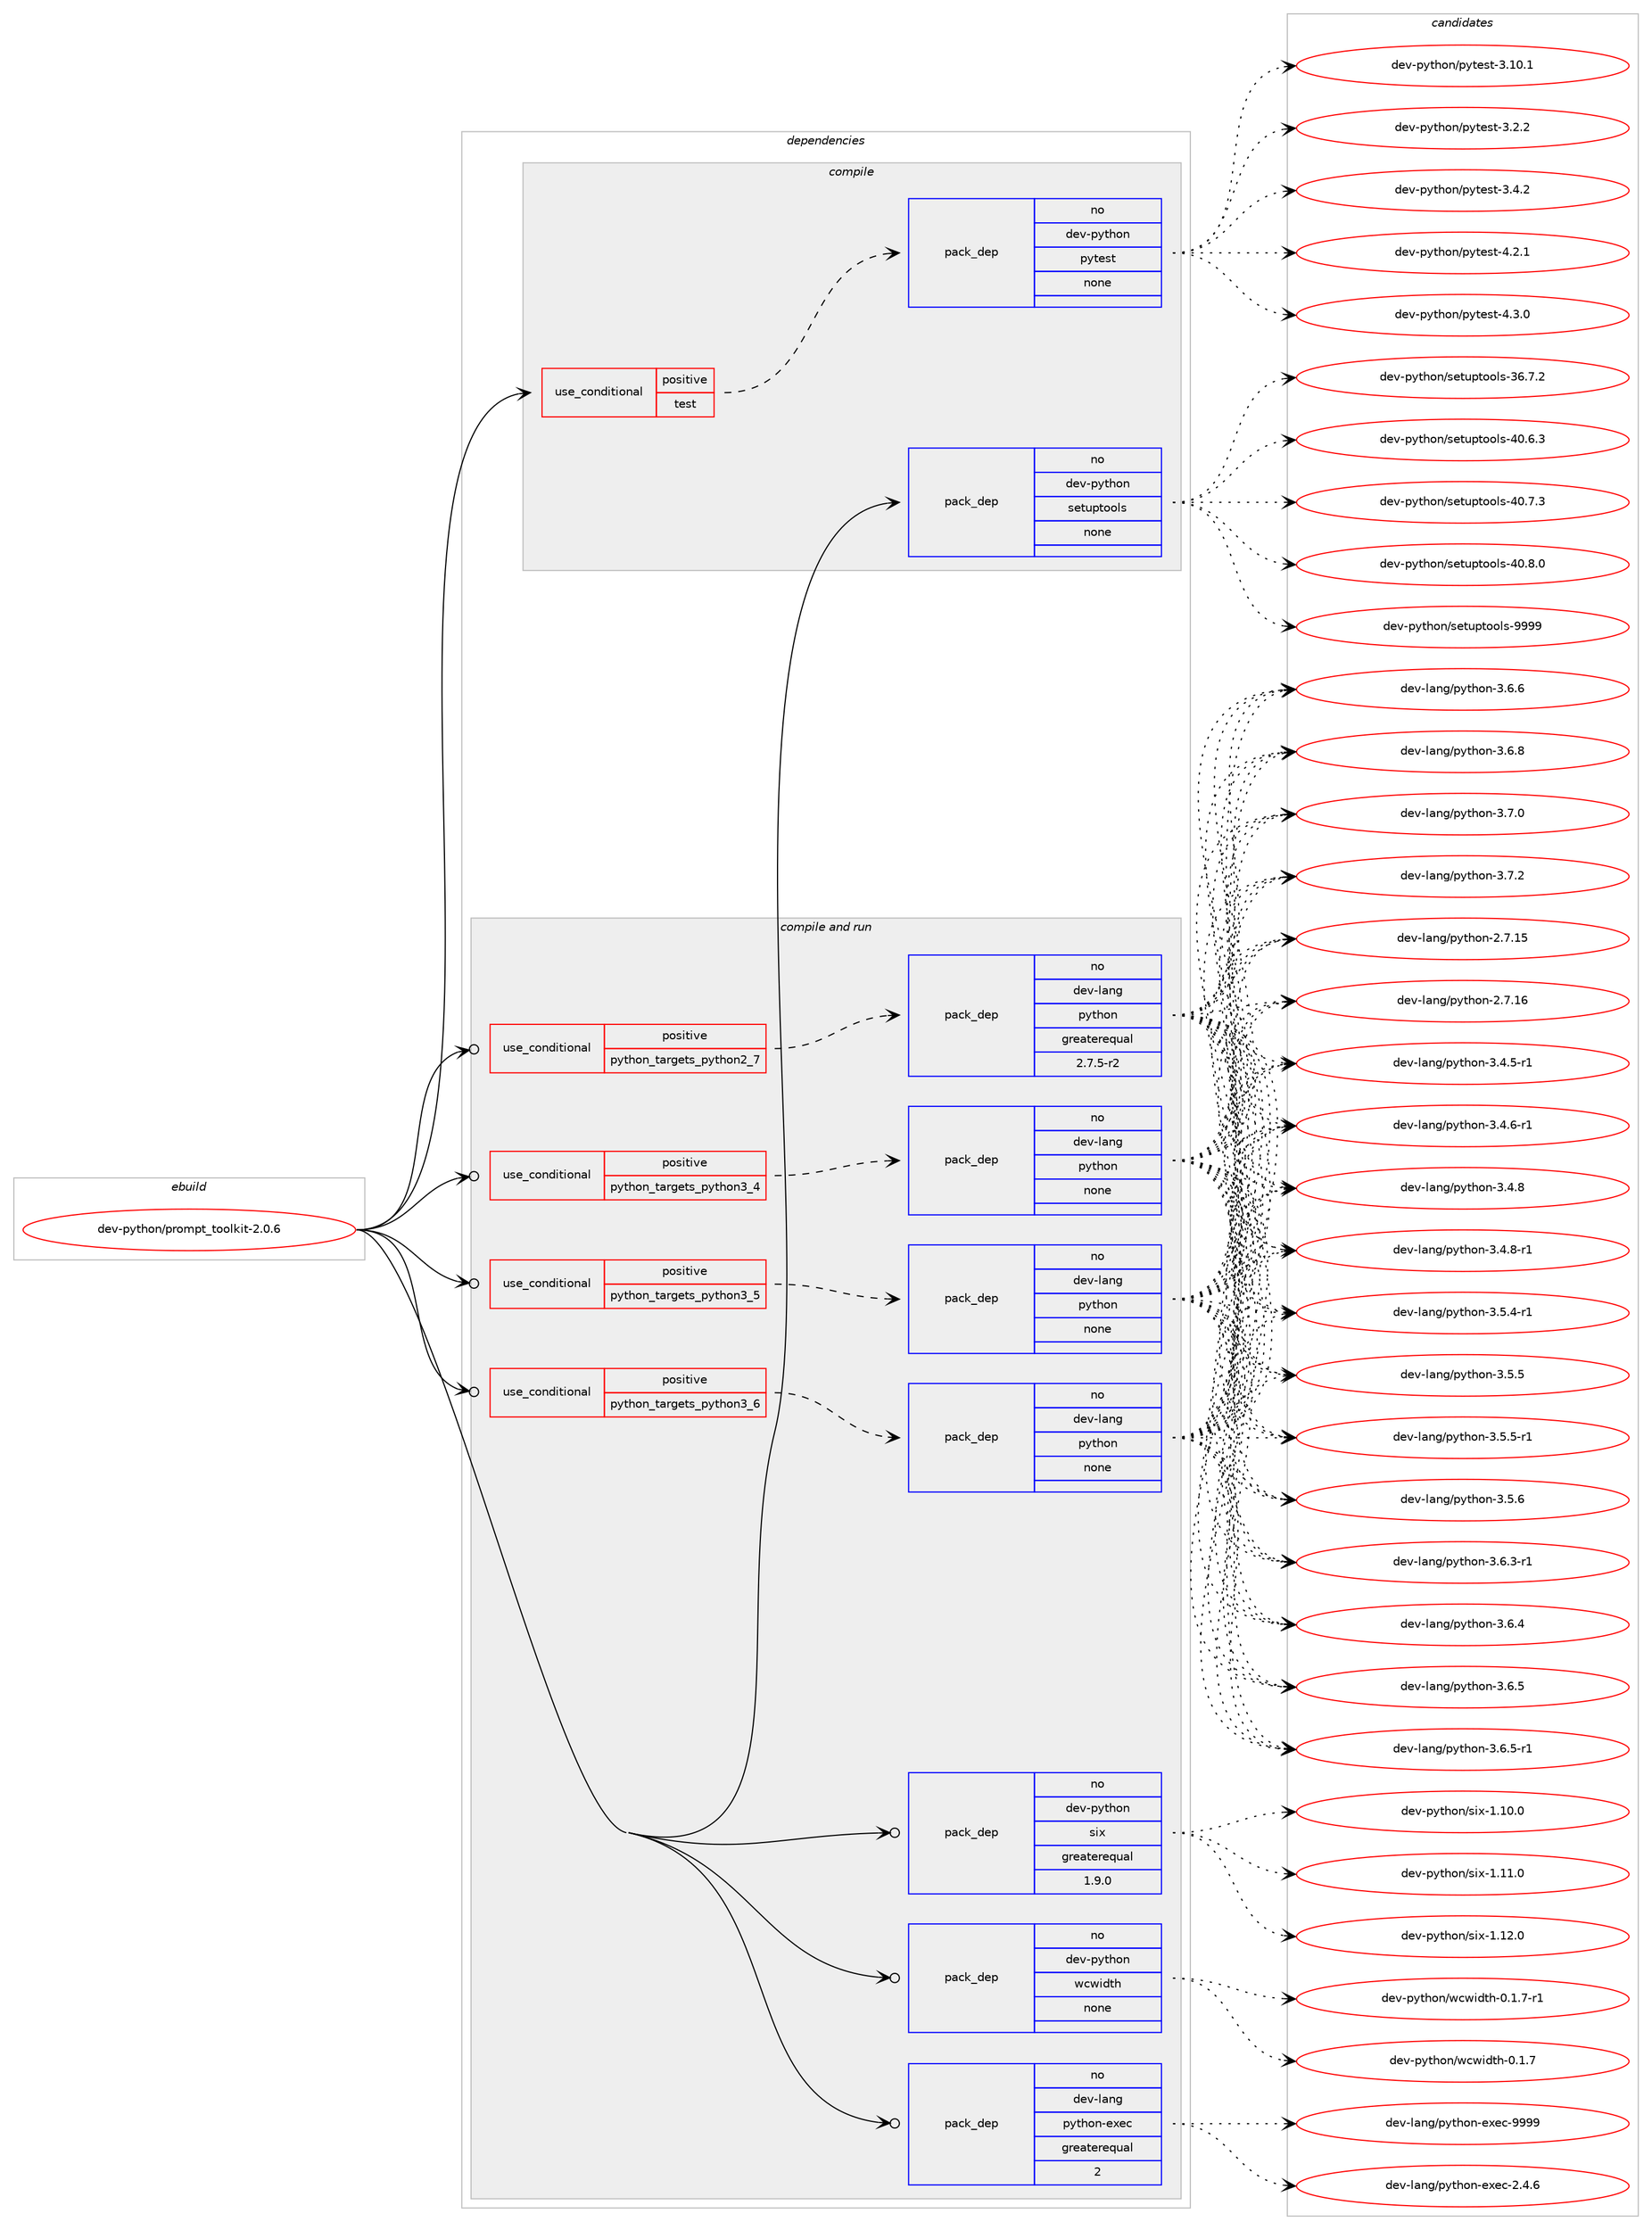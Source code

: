 digraph prolog {

# *************
# Graph options
# *************

newrank=true;
concentrate=true;
compound=true;
graph [rankdir=LR,fontname=Helvetica,fontsize=10,ranksep=1.5];#, ranksep=2.5, nodesep=0.2];
edge  [arrowhead=vee];
node  [fontname=Helvetica,fontsize=10];

# **********
# The ebuild
# **********

subgraph cluster_leftcol {
color=gray;
rank=same;
label=<<i>ebuild</i>>;
id [label="dev-python/prompt_toolkit-2.0.6", color=red, width=4, href="../dev-python/prompt_toolkit-2.0.6.svg"];
}

# ****************
# The dependencies
# ****************

subgraph cluster_midcol {
color=gray;
label=<<i>dependencies</i>>;
subgraph cluster_compile {
fillcolor="#eeeeee";
style=filled;
label=<<i>compile</i>>;
subgraph cond379875 {
dependency1426662 [label=<<TABLE BORDER="0" CELLBORDER="1" CELLSPACING="0" CELLPADDING="4"><TR><TD ROWSPAN="3" CELLPADDING="10">use_conditional</TD></TR><TR><TD>positive</TD></TR><TR><TD>test</TD></TR></TABLE>>, shape=none, color=red];
subgraph pack1023473 {
dependency1426663 [label=<<TABLE BORDER="0" CELLBORDER="1" CELLSPACING="0" CELLPADDING="4" WIDTH="220"><TR><TD ROWSPAN="6" CELLPADDING="30">pack_dep</TD></TR><TR><TD WIDTH="110">no</TD></TR><TR><TD>dev-python</TD></TR><TR><TD>pytest</TD></TR><TR><TD>none</TD></TR><TR><TD></TD></TR></TABLE>>, shape=none, color=blue];
}
dependency1426662:e -> dependency1426663:w [weight=20,style="dashed",arrowhead="vee"];
}
id:e -> dependency1426662:w [weight=20,style="solid",arrowhead="vee"];
subgraph pack1023474 {
dependency1426664 [label=<<TABLE BORDER="0" CELLBORDER="1" CELLSPACING="0" CELLPADDING="4" WIDTH="220"><TR><TD ROWSPAN="6" CELLPADDING="30">pack_dep</TD></TR><TR><TD WIDTH="110">no</TD></TR><TR><TD>dev-python</TD></TR><TR><TD>setuptools</TD></TR><TR><TD>none</TD></TR><TR><TD></TD></TR></TABLE>>, shape=none, color=blue];
}
id:e -> dependency1426664:w [weight=20,style="solid",arrowhead="vee"];
}
subgraph cluster_compileandrun {
fillcolor="#eeeeee";
style=filled;
label=<<i>compile and run</i>>;
subgraph cond379876 {
dependency1426665 [label=<<TABLE BORDER="0" CELLBORDER="1" CELLSPACING="0" CELLPADDING="4"><TR><TD ROWSPAN="3" CELLPADDING="10">use_conditional</TD></TR><TR><TD>positive</TD></TR><TR><TD>python_targets_python2_7</TD></TR></TABLE>>, shape=none, color=red];
subgraph pack1023475 {
dependency1426666 [label=<<TABLE BORDER="0" CELLBORDER="1" CELLSPACING="0" CELLPADDING="4" WIDTH="220"><TR><TD ROWSPAN="6" CELLPADDING="30">pack_dep</TD></TR><TR><TD WIDTH="110">no</TD></TR><TR><TD>dev-lang</TD></TR><TR><TD>python</TD></TR><TR><TD>greaterequal</TD></TR><TR><TD>2.7.5-r2</TD></TR></TABLE>>, shape=none, color=blue];
}
dependency1426665:e -> dependency1426666:w [weight=20,style="dashed",arrowhead="vee"];
}
id:e -> dependency1426665:w [weight=20,style="solid",arrowhead="odotvee"];
subgraph cond379877 {
dependency1426667 [label=<<TABLE BORDER="0" CELLBORDER="1" CELLSPACING="0" CELLPADDING="4"><TR><TD ROWSPAN="3" CELLPADDING="10">use_conditional</TD></TR><TR><TD>positive</TD></TR><TR><TD>python_targets_python3_4</TD></TR></TABLE>>, shape=none, color=red];
subgraph pack1023476 {
dependency1426668 [label=<<TABLE BORDER="0" CELLBORDER="1" CELLSPACING="0" CELLPADDING="4" WIDTH="220"><TR><TD ROWSPAN="6" CELLPADDING="30">pack_dep</TD></TR><TR><TD WIDTH="110">no</TD></TR><TR><TD>dev-lang</TD></TR><TR><TD>python</TD></TR><TR><TD>none</TD></TR><TR><TD></TD></TR></TABLE>>, shape=none, color=blue];
}
dependency1426667:e -> dependency1426668:w [weight=20,style="dashed",arrowhead="vee"];
}
id:e -> dependency1426667:w [weight=20,style="solid",arrowhead="odotvee"];
subgraph cond379878 {
dependency1426669 [label=<<TABLE BORDER="0" CELLBORDER="1" CELLSPACING="0" CELLPADDING="4"><TR><TD ROWSPAN="3" CELLPADDING="10">use_conditional</TD></TR><TR><TD>positive</TD></TR><TR><TD>python_targets_python3_5</TD></TR></TABLE>>, shape=none, color=red];
subgraph pack1023477 {
dependency1426670 [label=<<TABLE BORDER="0" CELLBORDER="1" CELLSPACING="0" CELLPADDING="4" WIDTH="220"><TR><TD ROWSPAN="6" CELLPADDING="30">pack_dep</TD></TR><TR><TD WIDTH="110">no</TD></TR><TR><TD>dev-lang</TD></TR><TR><TD>python</TD></TR><TR><TD>none</TD></TR><TR><TD></TD></TR></TABLE>>, shape=none, color=blue];
}
dependency1426669:e -> dependency1426670:w [weight=20,style="dashed",arrowhead="vee"];
}
id:e -> dependency1426669:w [weight=20,style="solid",arrowhead="odotvee"];
subgraph cond379879 {
dependency1426671 [label=<<TABLE BORDER="0" CELLBORDER="1" CELLSPACING="0" CELLPADDING="4"><TR><TD ROWSPAN="3" CELLPADDING="10">use_conditional</TD></TR><TR><TD>positive</TD></TR><TR><TD>python_targets_python3_6</TD></TR></TABLE>>, shape=none, color=red];
subgraph pack1023478 {
dependency1426672 [label=<<TABLE BORDER="0" CELLBORDER="1" CELLSPACING="0" CELLPADDING="4" WIDTH="220"><TR><TD ROWSPAN="6" CELLPADDING="30">pack_dep</TD></TR><TR><TD WIDTH="110">no</TD></TR><TR><TD>dev-lang</TD></TR><TR><TD>python</TD></TR><TR><TD>none</TD></TR><TR><TD></TD></TR></TABLE>>, shape=none, color=blue];
}
dependency1426671:e -> dependency1426672:w [weight=20,style="dashed",arrowhead="vee"];
}
id:e -> dependency1426671:w [weight=20,style="solid",arrowhead="odotvee"];
subgraph pack1023479 {
dependency1426673 [label=<<TABLE BORDER="0" CELLBORDER="1" CELLSPACING="0" CELLPADDING="4" WIDTH="220"><TR><TD ROWSPAN="6" CELLPADDING="30">pack_dep</TD></TR><TR><TD WIDTH="110">no</TD></TR><TR><TD>dev-lang</TD></TR><TR><TD>python-exec</TD></TR><TR><TD>greaterequal</TD></TR><TR><TD>2</TD></TR></TABLE>>, shape=none, color=blue];
}
id:e -> dependency1426673:w [weight=20,style="solid",arrowhead="odotvee"];
subgraph pack1023480 {
dependency1426674 [label=<<TABLE BORDER="0" CELLBORDER="1" CELLSPACING="0" CELLPADDING="4" WIDTH="220"><TR><TD ROWSPAN="6" CELLPADDING="30">pack_dep</TD></TR><TR><TD WIDTH="110">no</TD></TR><TR><TD>dev-python</TD></TR><TR><TD>six</TD></TR><TR><TD>greaterequal</TD></TR><TR><TD>1.9.0</TD></TR></TABLE>>, shape=none, color=blue];
}
id:e -> dependency1426674:w [weight=20,style="solid",arrowhead="odotvee"];
subgraph pack1023481 {
dependency1426675 [label=<<TABLE BORDER="0" CELLBORDER="1" CELLSPACING="0" CELLPADDING="4" WIDTH="220"><TR><TD ROWSPAN="6" CELLPADDING="30">pack_dep</TD></TR><TR><TD WIDTH="110">no</TD></TR><TR><TD>dev-python</TD></TR><TR><TD>wcwidth</TD></TR><TR><TD>none</TD></TR><TR><TD></TD></TR></TABLE>>, shape=none, color=blue];
}
id:e -> dependency1426675:w [weight=20,style="solid",arrowhead="odotvee"];
}
subgraph cluster_run {
fillcolor="#eeeeee";
style=filled;
label=<<i>run</i>>;
}
}

# **************
# The candidates
# **************

subgraph cluster_choices {
rank=same;
color=gray;
label=<<i>candidates</i>>;

subgraph choice1023473 {
color=black;
nodesep=1;
choice100101118451121211161041111104711212111610111511645514649484649 [label="dev-python/pytest-3.10.1", color=red, width=4,href="../dev-python/pytest-3.10.1.svg"];
choice1001011184511212111610411111047112121116101115116455146504650 [label="dev-python/pytest-3.2.2", color=red, width=4,href="../dev-python/pytest-3.2.2.svg"];
choice1001011184511212111610411111047112121116101115116455146524650 [label="dev-python/pytest-3.4.2", color=red, width=4,href="../dev-python/pytest-3.4.2.svg"];
choice1001011184511212111610411111047112121116101115116455246504649 [label="dev-python/pytest-4.2.1", color=red, width=4,href="../dev-python/pytest-4.2.1.svg"];
choice1001011184511212111610411111047112121116101115116455246514648 [label="dev-python/pytest-4.3.0", color=red, width=4,href="../dev-python/pytest-4.3.0.svg"];
dependency1426663:e -> choice100101118451121211161041111104711212111610111511645514649484649:w [style=dotted,weight="100"];
dependency1426663:e -> choice1001011184511212111610411111047112121116101115116455146504650:w [style=dotted,weight="100"];
dependency1426663:e -> choice1001011184511212111610411111047112121116101115116455146524650:w [style=dotted,weight="100"];
dependency1426663:e -> choice1001011184511212111610411111047112121116101115116455246504649:w [style=dotted,weight="100"];
dependency1426663:e -> choice1001011184511212111610411111047112121116101115116455246514648:w [style=dotted,weight="100"];
}
subgraph choice1023474 {
color=black;
nodesep=1;
choice100101118451121211161041111104711510111611711211611111110811545515446554650 [label="dev-python/setuptools-36.7.2", color=red, width=4,href="../dev-python/setuptools-36.7.2.svg"];
choice100101118451121211161041111104711510111611711211611111110811545524846544651 [label="dev-python/setuptools-40.6.3", color=red, width=4,href="../dev-python/setuptools-40.6.3.svg"];
choice100101118451121211161041111104711510111611711211611111110811545524846554651 [label="dev-python/setuptools-40.7.3", color=red, width=4,href="../dev-python/setuptools-40.7.3.svg"];
choice100101118451121211161041111104711510111611711211611111110811545524846564648 [label="dev-python/setuptools-40.8.0", color=red, width=4,href="../dev-python/setuptools-40.8.0.svg"];
choice10010111845112121116104111110471151011161171121161111111081154557575757 [label="dev-python/setuptools-9999", color=red, width=4,href="../dev-python/setuptools-9999.svg"];
dependency1426664:e -> choice100101118451121211161041111104711510111611711211611111110811545515446554650:w [style=dotted,weight="100"];
dependency1426664:e -> choice100101118451121211161041111104711510111611711211611111110811545524846544651:w [style=dotted,weight="100"];
dependency1426664:e -> choice100101118451121211161041111104711510111611711211611111110811545524846554651:w [style=dotted,weight="100"];
dependency1426664:e -> choice100101118451121211161041111104711510111611711211611111110811545524846564648:w [style=dotted,weight="100"];
dependency1426664:e -> choice10010111845112121116104111110471151011161171121161111111081154557575757:w [style=dotted,weight="100"];
}
subgraph choice1023475 {
color=black;
nodesep=1;
choice10010111845108971101034711212111610411111045504655464953 [label="dev-lang/python-2.7.15", color=red, width=4,href="../dev-lang/python-2.7.15.svg"];
choice10010111845108971101034711212111610411111045504655464954 [label="dev-lang/python-2.7.16", color=red, width=4,href="../dev-lang/python-2.7.16.svg"];
choice1001011184510897110103471121211161041111104551465246534511449 [label="dev-lang/python-3.4.5-r1", color=red, width=4,href="../dev-lang/python-3.4.5-r1.svg"];
choice1001011184510897110103471121211161041111104551465246544511449 [label="dev-lang/python-3.4.6-r1", color=red, width=4,href="../dev-lang/python-3.4.6-r1.svg"];
choice100101118451089711010347112121116104111110455146524656 [label="dev-lang/python-3.4.8", color=red, width=4,href="../dev-lang/python-3.4.8.svg"];
choice1001011184510897110103471121211161041111104551465246564511449 [label="dev-lang/python-3.4.8-r1", color=red, width=4,href="../dev-lang/python-3.4.8-r1.svg"];
choice1001011184510897110103471121211161041111104551465346524511449 [label="dev-lang/python-3.5.4-r1", color=red, width=4,href="../dev-lang/python-3.5.4-r1.svg"];
choice100101118451089711010347112121116104111110455146534653 [label="dev-lang/python-3.5.5", color=red, width=4,href="../dev-lang/python-3.5.5.svg"];
choice1001011184510897110103471121211161041111104551465346534511449 [label="dev-lang/python-3.5.5-r1", color=red, width=4,href="../dev-lang/python-3.5.5-r1.svg"];
choice100101118451089711010347112121116104111110455146534654 [label="dev-lang/python-3.5.6", color=red, width=4,href="../dev-lang/python-3.5.6.svg"];
choice1001011184510897110103471121211161041111104551465446514511449 [label="dev-lang/python-3.6.3-r1", color=red, width=4,href="../dev-lang/python-3.6.3-r1.svg"];
choice100101118451089711010347112121116104111110455146544652 [label="dev-lang/python-3.6.4", color=red, width=4,href="../dev-lang/python-3.6.4.svg"];
choice100101118451089711010347112121116104111110455146544653 [label="dev-lang/python-3.6.5", color=red, width=4,href="../dev-lang/python-3.6.5.svg"];
choice1001011184510897110103471121211161041111104551465446534511449 [label="dev-lang/python-3.6.5-r1", color=red, width=4,href="../dev-lang/python-3.6.5-r1.svg"];
choice100101118451089711010347112121116104111110455146544654 [label="dev-lang/python-3.6.6", color=red, width=4,href="../dev-lang/python-3.6.6.svg"];
choice100101118451089711010347112121116104111110455146544656 [label="dev-lang/python-3.6.8", color=red, width=4,href="../dev-lang/python-3.6.8.svg"];
choice100101118451089711010347112121116104111110455146554648 [label="dev-lang/python-3.7.0", color=red, width=4,href="../dev-lang/python-3.7.0.svg"];
choice100101118451089711010347112121116104111110455146554650 [label="dev-lang/python-3.7.2", color=red, width=4,href="../dev-lang/python-3.7.2.svg"];
dependency1426666:e -> choice10010111845108971101034711212111610411111045504655464953:w [style=dotted,weight="100"];
dependency1426666:e -> choice10010111845108971101034711212111610411111045504655464954:w [style=dotted,weight="100"];
dependency1426666:e -> choice1001011184510897110103471121211161041111104551465246534511449:w [style=dotted,weight="100"];
dependency1426666:e -> choice1001011184510897110103471121211161041111104551465246544511449:w [style=dotted,weight="100"];
dependency1426666:e -> choice100101118451089711010347112121116104111110455146524656:w [style=dotted,weight="100"];
dependency1426666:e -> choice1001011184510897110103471121211161041111104551465246564511449:w [style=dotted,weight="100"];
dependency1426666:e -> choice1001011184510897110103471121211161041111104551465346524511449:w [style=dotted,weight="100"];
dependency1426666:e -> choice100101118451089711010347112121116104111110455146534653:w [style=dotted,weight="100"];
dependency1426666:e -> choice1001011184510897110103471121211161041111104551465346534511449:w [style=dotted,weight="100"];
dependency1426666:e -> choice100101118451089711010347112121116104111110455146534654:w [style=dotted,weight="100"];
dependency1426666:e -> choice1001011184510897110103471121211161041111104551465446514511449:w [style=dotted,weight="100"];
dependency1426666:e -> choice100101118451089711010347112121116104111110455146544652:w [style=dotted,weight="100"];
dependency1426666:e -> choice100101118451089711010347112121116104111110455146544653:w [style=dotted,weight="100"];
dependency1426666:e -> choice1001011184510897110103471121211161041111104551465446534511449:w [style=dotted,weight="100"];
dependency1426666:e -> choice100101118451089711010347112121116104111110455146544654:w [style=dotted,weight="100"];
dependency1426666:e -> choice100101118451089711010347112121116104111110455146544656:w [style=dotted,weight="100"];
dependency1426666:e -> choice100101118451089711010347112121116104111110455146554648:w [style=dotted,weight="100"];
dependency1426666:e -> choice100101118451089711010347112121116104111110455146554650:w [style=dotted,weight="100"];
}
subgraph choice1023476 {
color=black;
nodesep=1;
choice10010111845108971101034711212111610411111045504655464953 [label="dev-lang/python-2.7.15", color=red, width=4,href="../dev-lang/python-2.7.15.svg"];
choice10010111845108971101034711212111610411111045504655464954 [label="dev-lang/python-2.7.16", color=red, width=4,href="../dev-lang/python-2.7.16.svg"];
choice1001011184510897110103471121211161041111104551465246534511449 [label="dev-lang/python-3.4.5-r1", color=red, width=4,href="../dev-lang/python-3.4.5-r1.svg"];
choice1001011184510897110103471121211161041111104551465246544511449 [label="dev-lang/python-3.4.6-r1", color=red, width=4,href="../dev-lang/python-3.4.6-r1.svg"];
choice100101118451089711010347112121116104111110455146524656 [label="dev-lang/python-3.4.8", color=red, width=4,href="../dev-lang/python-3.4.8.svg"];
choice1001011184510897110103471121211161041111104551465246564511449 [label="dev-lang/python-3.4.8-r1", color=red, width=4,href="../dev-lang/python-3.4.8-r1.svg"];
choice1001011184510897110103471121211161041111104551465346524511449 [label="dev-lang/python-3.5.4-r1", color=red, width=4,href="../dev-lang/python-3.5.4-r1.svg"];
choice100101118451089711010347112121116104111110455146534653 [label="dev-lang/python-3.5.5", color=red, width=4,href="../dev-lang/python-3.5.5.svg"];
choice1001011184510897110103471121211161041111104551465346534511449 [label="dev-lang/python-3.5.5-r1", color=red, width=4,href="../dev-lang/python-3.5.5-r1.svg"];
choice100101118451089711010347112121116104111110455146534654 [label="dev-lang/python-3.5.6", color=red, width=4,href="../dev-lang/python-3.5.6.svg"];
choice1001011184510897110103471121211161041111104551465446514511449 [label="dev-lang/python-3.6.3-r1", color=red, width=4,href="../dev-lang/python-3.6.3-r1.svg"];
choice100101118451089711010347112121116104111110455146544652 [label="dev-lang/python-3.6.4", color=red, width=4,href="../dev-lang/python-3.6.4.svg"];
choice100101118451089711010347112121116104111110455146544653 [label="dev-lang/python-3.6.5", color=red, width=4,href="../dev-lang/python-3.6.5.svg"];
choice1001011184510897110103471121211161041111104551465446534511449 [label="dev-lang/python-3.6.5-r1", color=red, width=4,href="../dev-lang/python-3.6.5-r1.svg"];
choice100101118451089711010347112121116104111110455146544654 [label="dev-lang/python-3.6.6", color=red, width=4,href="../dev-lang/python-3.6.6.svg"];
choice100101118451089711010347112121116104111110455146544656 [label="dev-lang/python-3.6.8", color=red, width=4,href="../dev-lang/python-3.6.8.svg"];
choice100101118451089711010347112121116104111110455146554648 [label="dev-lang/python-3.7.0", color=red, width=4,href="../dev-lang/python-3.7.0.svg"];
choice100101118451089711010347112121116104111110455146554650 [label="dev-lang/python-3.7.2", color=red, width=4,href="../dev-lang/python-3.7.2.svg"];
dependency1426668:e -> choice10010111845108971101034711212111610411111045504655464953:w [style=dotted,weight="100"];
dependency1426668:e -> choice10010111845108971101034711212111610411111045504655464954:w [style=dotted,weight="100"];
dependency1426668:e -> choice1001011184510897110103471121211161041111104551465246534511449:w [style=dotted,weight="100"];
dependency1426668:e -> choice1001011184510897110103471121211161041111104551465246544511449:w [style=dotted,weight="100"];
dependency1426668:e -> choice100101118451089711010347112121116104111110455146524656:w [style=dotted,weight="100"];
dependency1426668:e -> choice1001011184510897110103471121211161041111104551465246564511449:w [style=dotted,weight="100"];
dependency1426668:e -> choice1001011184510897110103471121211161041111104551465346524511449:w [style=dotted,weight="100"];
dependency1426668:e -> choice100101118451089711010347112121116104111110455146534653:w [style=dotted,weight="100"];
dependency1426668:e -> choice1001011184510897110103471121211161041111104551465346534511449:w [style=dotted,weight="100"];
dependency1426668:e -> choice100101118451089711010347112121116104111110455146534654:w [style=dotted,weight="100"];
dependency1426668:e -> choice1001011184510897110103471121211161041111104551465446514511449:w [style=dotted,weight="100"];
dependency1426668:e -> choice100101118451089711010347112121116104111110455146544652:w [style=dotted,weight="100"];
dependency1426668:e -> choice100101118451089711010347112121116104111110455146544653:w [style=dotted,weight="100"];
dependency1426668:e -> choice1001011184510897110103471121211161041111104551465446534511449:w [style=dotted,weight="100"];
dependency1426668:e -> choice100101118451089711010347112121116104111110455146544654:w [style=dotted,weight="100"];
dependency1426668:e -> choice100101118451089711010347112121116104111110455146544656:w [style=dotted,weight="100"];
dependency1426668:e -> choice100101118451089711010347112121116104111110455146554648:w [style=dotted,weight="100"];
dependency1426668:e -> choice100101118451089711010347112121116104111110455146554650:w [style=dotted,weight="100"];
}
subgraph choice1023477 {
color=black;
nodesep=1;
choice10010111845108971101034711212111610411111045504655464953 [label="dev-lang/python-2.7.15", color=red, width=4,href="../dev-lang/python-2.7.15.svg"];
choice10010111845108971101034711212111610411111045504655464954 [label="dev-lang/python-2.7.16", color=red, width=4,href="../dev-lang/python-2.7.16.svg"];
choice1001011184510897110103471121211161041111104551465246534511449 [label="dev-lang/python-3.4.5-r1", color=red, width=4,href="../dev-lang/python-3.4.5-r1.svg"];
choice1001011184510897110103471121211161041111104551465246544511449 [label="dev-lang/python-3.4.6-r1", color=red, width=4,href="../dev-lang/python-3.4.6-r1.svg"];
choice100101118451089711010347112121116104111110455146524656 [label="dev-lang/python-3.4.8", color=red, width=4,href="../dev-lang/python-3.4.8.svg"];
choice1001011184510897110103471121211161041111104551465246564511449 [label="dev-lang/python-3.4.8-r1", color=red, width=4,href="../dev-lang/python-3.4.8-r1.svg"];
choice1001011184510897110103471121211161041111104551465346524511449 [label="dev-lang/python-3.5.4-r1", color=red, width=4,href="../dev-lang/python-3.5.4-r1.svg"];
choice100101118451089711010347112121116104111110455146534653 [label="dev-lang/python-3.5.5", color=red, width=4,href="../dev-lang/python-3.5.5.svg"];
choice1001011184510897110103471121211161041111104551465346534511449 [label="dev-lang/python-3.5.5-r1", color=red, width=4,href="../dev-lang/python-3.5.5-r1.svg"];
choice100101118451089711010347112121116104111110455146534654 [label="dev-lang/python-3.5.6", color=red, width=4,href="../dev-lang/python-3.5.6.svg"];
choice1001011184510897110103471121211161041111104551465446514511449 [label="dev-lang/python-3.6.3-r1", color=red, width=4,href="../dev-lang/python-3.6.3-r1.svg"];
choice100101118451089711010347112121116104111110455146544652 [label="dev-lang/python-3.6.4", color=red, width=4,href="../dev-lang/python-3.6.4.svg"];
choice100101118451089711010347112121116104111110455146544653 [label="dev-lang/python-3.6.5", color=red, width=4,href="../dev-lang/python-3.6.5.svg"];
choice1001011184510897110103471121211161041111104551465446534511449 [label="dev-lang/python-3.6.5-r1", color=red, width=4,href="../dev-lang/python-3.6.5-r1.svg"];
choice100101118451089711010347112121116104111110455146544654 [label="dev-lang/python-3.6.6", color=red, width=4,href="../dev-lang/python-3.6.6.svg"];
choice100101118451089711010347112121116104111110455146544656 [label="dev-lang/python-3.6.8", color=red, width=4,href="../dev-lang/python-3.6.8.svg"];
choice100101118451089711010347112121116104111110455146554648 [label="dev-lang/python-3.7.0", color=red, width=4,href="../dev-lang/python-3.7.0.svg"];
choice100101118451089711010347112121116104111110455146554650 [label="dev-lang/python-3.7.2", color=red, width=4,href="../dev-lang/python-3.7.2.svg"];
dependency1426670:e -> choice10010111845108971101034711212111610411111045504655464953:w [style=dotted,weight="100"];
dependency1426670:e -> choice10010111845108971101034711212111610411111045504655464954:w [style=dotted,weight="100"];
dependency1426670:e -> choice1001011184510897110103471121211161041111104551465246534511449:w [style=dotted,weight="100"];
dependency1426670:e -> choice1001011184510897110103471121211161041111104551465246544511449:w [style=dotted,weight="100"];
dependency1426670:e -> choice100101118451089711010347112121116104111110455146524656:w [style=dotted,weight="100"];
dependency1426670:e -> choice1001011184510897110103471121211161041111104551465246564511449:w [style=dotted,weight="100"];
dependency1426670:e -> choice1001011184510897110103471121211161041111104551465346524511449:w [style=dotted,weight="100"];
dependency1426670:e -> choice100101118451089711010347112121116104111110455146534653:w [style=dotted,weight="100"];
dependency1426670:e -> choice1001011184510897110103471121211161041111104551465346534511449:w [style=dotted,weight="100"];
dependency1426670:e -> choice100101118451089711010347112121116104111110455146534654:w [style=dotted,weight="100"];
dependency1426670:e -> choice1001011184510897110103471121211161041111104551465446514511449:w [style=dotted,weight="100"];
dependency1426670:e -> choice100101118451089711010347112121116104111110455146544652:w [style=dotted,weight="100"];
dependency1426670:e -> choice100101118451089711010347112121116104111110455146544653:w [style=dotted,weight="100"];
dependency1426670:e -> choice1001011184510897110103471121211161041111104551465446534511449:w [style=dotted,weight="100"];
dependency1426670:e -> choice100101118451089711010347112121116104111110455146544654:w [style=dotted,weight="100"];
dependency1426670:e -> choice100101118451089711010347112121116104111110455146544656:w [style=dotted,weight="100"];
dependency1426670:e -> choice100101118451089711010347112121116104111110455146554648:w [style=dotted,weight="100"];
dependency1426670:e -> choice100101118451089711010347112121116104111110455146554650:w [style=dotted,weight="100"];
}
subgraph choice1023478 {
color=black;
nodesep=1;
choice10010111845108971101034711212111610411111045504655464953 [label="dev-lang/python-2.7.15", color=red, width=4,href="../dev-lang/python-2.7.15.svg"];
choice10010111845108971101034711212111610411111045504655464954 [label="dev-lang/python-2.7.16", color=red, width=4,href="../dev-lang/python-2.7.16.svg"];
choice1001011184510897110103471121211161041111104551465246534511449 [label="dev-lang/python-3.4.5-r1", color=red, width=4,href="../dev-lang/python-3.4.5-r1.svg"];
choice1001011184510897110103471121211161041111104551465246544511449 [label="dev-lang/python-3.4.6-r1", color=red, width=4,href="../dev-lang/python-3.4.6-r1.svg"];
choice100101118451089711010347112121116104111110455146524656 [label="dev-lang/python-3.4.8", color=red, width=4,href="../dev-lang/python-3.4.8.svg"];
choice1001011184510897110103471121211161041111104551465246564511449 [label="dev-lang/python-3.4.8-r1", color=red, width=4,href="../dev-lang/python-3.4.8-r1.svg"];
choice1001011184510897110103471121211161041111104551465346524511449 [label="dev-lang/python-3.5.4-r1", color=red, width=4,href="../dev-lang/python-3.5.4-r1.svg"];
choice100101118451089711010347112121116104111110455146534653 [label="dev-lang/python-3.5.5", color=red, width=4,href="../dev-lang/python-3.5.5.svg"];
choice1001011184510897110103471121211161041111104551465346534511449 [label="dev-lang/python-3.5.5-r1", color=red, width=4,href="../dev-lang/python-3.5.5-r1.svg"];
choice100101118451089711010347112121116104111110455146534654 [label="dev-lang/python-3.5.6", color=red, width=4,href="../dev-lang/python-3.5.6.svg"];
choice1001011184510897110103471121211161041111104551465446514511449 [label="dev-lang/python-3.6.3-r1", color=red, width=4,href="../dev-lang/python-3.6.3-r1.svg"];
choice100101118451089711010347112121116104111110455146544652 [label="dev-lang/python-3.6.4", color=red, width=4,href="../dev-lang/python-3.6.4.svg"];
choice100101118451089711010347112121116104111110455146544653 [label="dev-lang/python-3.6.5", color=red, width=4,href="../dev-lang/python-3.6.5.svg"];
choice1001011184510897110103471121211161041111104551465446534511449 [label="dev-lang/python-3.6.5-r1", color=red, width=4,href="../dev-lang/python-3.6.5-r1.svg"];
choice100101118451089711010347112121116104111110455146544654 [label="dev-lang/python-3.6.6", color=red, width=4,href="../dev-lang/python-3.6.6.svg"];
choice100101118451089711010347112121116104111110455146544656 [label="dev-lang/python-3.6.8", color=red, width=4,href="../dev-lang/python-3.6.8.svg"];
choice100101118451089711010347112121116104111110455146554648 [label="dev-lang/python-3.7.0", color=red, width=4,href="../dev-lang/python-3.7.0.svg"];
choice100101118451089711010347112121116104111110455146554650 [label="dev-lang/python-3.7.2", color=red, width=4,href="../dev-lang/python-3.7.2.svg"];
dependency1426672:e -> choice10010111845108971101034711212111610411111045504655464953:w [style=dotted,weight="100"];
dependency1426672:e -> choice10010111845108971101034711212111610411111045504655464954:w [style=dotted,weight="100"];
dependency1426672:e -> choice1001011184510897110103471121211161041111104551465246534511449:w [style=dotted,weight="100"];
dependency1426672:e -> choice1001011184510897110103471121211161041111104551465246544511449:w [style=dotted,weight="100"];
dependency1426672:e -> choice100101118451089711010347112121116104111110455146524656:w [style=dotted,weight="100"];
dependency1426672:e -> choice1001011184510897110103471121211161041111104551465246564511449:w [style=dotted,weight="100"];
dependency1426672:e -> choice1001011184510897110103471121211161041111104551465346524511449:w [style=dotted,weight="100"];
dependency1426672:e -> choice100101118451089711010347112121116104111110455146534653:w [style=dotted,weight="100"];
dependency1426672:e -> choice1001011184510897110103471121211161041111104551465346534511449:w [style=dotted,weight="100"];
dependency1426672:e -> choice100101118451089711010347112121116104111110455146534654:w [style=dotted,weight="100"];
dependency1426672:e -> choice1001011184510897110103471121211161041111104551465446514511449:w [style=dotted,weight="100"];
dependency1426672:e -> choice100101118451089711010347112121116104111110455146544652:w [style=dotted,weight="100"];
dependency1426672:e -> choice100101118451089711010347112121116104111110455146544653:w [style=dotted,weight="100"];
dependency1426672:e -> choice1001011184510897110103471121211161041111104551465446534511449:w [style=dotted,weight="100"];
dependency1426672:e -> choice100101118451089711010347112121116104111110455146544654:w [style=dotted,weight="100"];
dependency1426672:e -> choice100101118451089711010347112121116104111110455146544656:w [style=dotted,weight="100"];
dependency1426672:e -> choice100101118451089711010347112121116104111110455146554648:w [style=dotted,weight="100"];
dependency1426672:e -> choice100101118451089711010347112121116104111110455146554650:w [style=dotted,weight="100"];
}
subgraph choice1023479 {
color=black;
nodesep=1;
choice1001011184510897110103471121211161041111104510112010199455046524654 [label="dev-lang/python-exec-2.4.6", color=red, width=4,href="../dev-lang/python-exec-2.4.6.svg"];
choice10010111845108971101034711212111610411111045101120101994557575757 [label="dev-lang/python-exec-9999", color=red, width=4,href="../dev-lang/python-exec-9999.svg"];
dependency1426673:e -> choice1001011184510897110103471121211161041111104510112010199455046524654:w [style=dotted,weight="100"];
dependency1426673:e -> choice10010111845108971101034711212111610411111045101120101994557575757:w [style=dotted,weight="100"];
}
subgraph choice1023480 {
color=black;
nodesep=1;
choice100101118451121211161041111104711510512045494649484648 [label="dev-python/six-1.10.0", color=red, width=4,href="../dev-python/six-1.10.0.svg"];
choice100101118451121211161041111104711510512045494649494648 [label="dev-python/six-1.11.0", color=red, width=4,href="../dev-python/six-1.11.0.svg"];
choice100101118451121211161041111104711510512045494649504648 [label="dev-python/six-1.12.0", color=red, width=4,href="../dev-python/six-1.12.0.svg"];
dependency1426674:e -> choice100101118451121211161041111104711510512045494649484648:w [style=dotted,weight="100"];
dependency1426674:e -> choice100101118451121211161041111104711510512045494649494648:w [style=dotted,weight="100"];
dependency1426674:e -> choice100101118451121211161041111104711510512045494649504648:w [style=dotted,weight="100"];
}
subgraph choice1023481 {
color=black;
nodesep=1;
choice100101118451121211161041111104711999119105100116104454846494655 [label="dev-python/wcwidth-0.1.7", color=red, width=4,href="../dev-python/wcwidth-0.1.7.svg"];
choice1001011184511212111610411111047119991191051001161044548464946554511449 [label="dev-python/wcwidth-0.1.7-r1", color=red, width=4,href="../dev-python/wcwidth-0.1.7-r1.svg"];
dependency1426675:e -> choice100101118451121211161041111104711999119105100116104454846494655:w [style=dotted,weight="100"];
dependency1426675:e -> choice1001011184511212111610411111047119991191051001161044548464946554511449:w [style=dotted,weight="100"];
}
}

}

